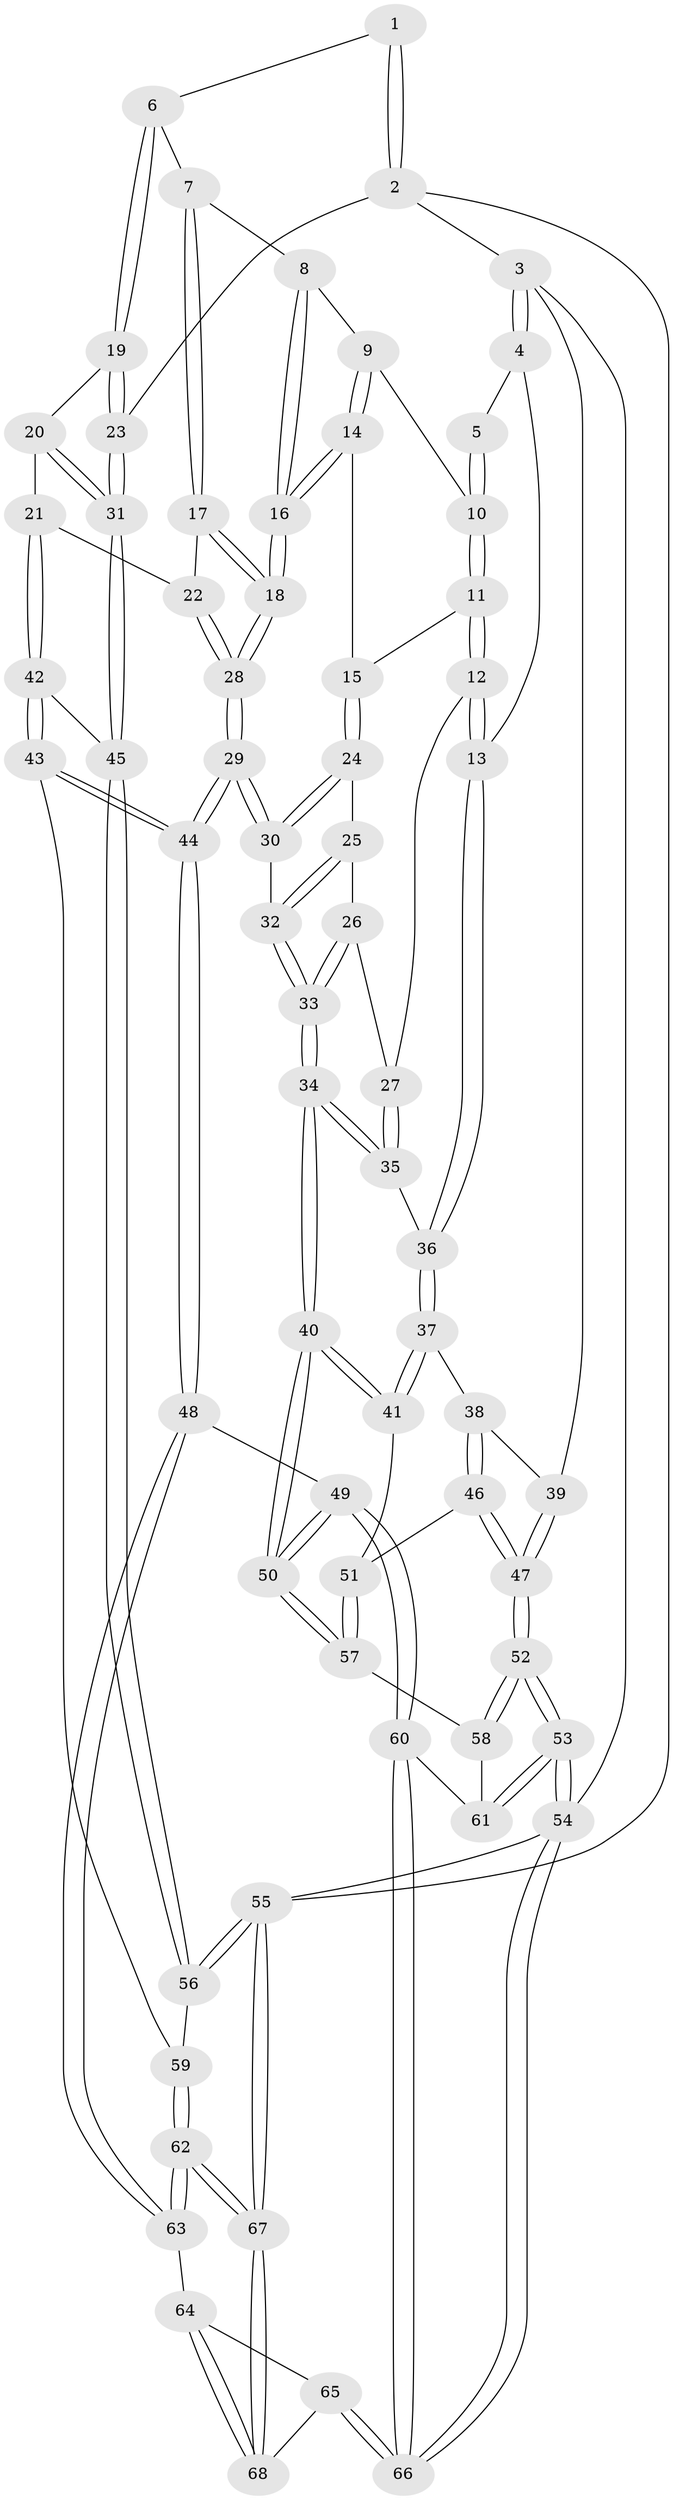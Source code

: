 // Generated by graph-tools (version 1.1) at 2025/50/03/09/25 03:50:58]
// undirected, 68 vertices, 167 edges
graph export_dot {
graph [start="1"]
  node [color=gray90,style=filled];
  1 [pos="+0.908507455808535+0"];
  2 [pos="+1+0"];
  3 [pos="+0+0"];
  4 [pos="+0+0"];
  5 [pos="+0.6656910506176085+0"];
  6 [pos="+0.8982641172589982+0.1896818908693961"];
  7 [pos="+0.7678817802799918+0.18879254244201157"];
  8 [pos="+0.719292487441406+0.15600503050012077"];
  9 [pos="+0.6803393679781652+0.1113280459457218"];
  10 [pos="+0.6211391310104933+0"];
  11 [pos="+0.4377813153179873+0.15021094195434218"];
  12 [pos="+0.287017924460502+0.21136290950894376"];
  13 [pos="+0.27637523653820634+0.21144393792953975"];
  14 [pos="+0.6002300577567893+0.26615634771938856"];
  15 [pos="+0.5411927675800251+0.25347566804933747"];
  16 [pos="+0.64806182173041+0.35309466448490173"];
  17 [pos="+0.767156027799464+0.23823861659482357"];
  18 [pos="+0.6510116008409217+0.3684584941593717"];
  19 [pos="+0.91109103054439+0.20094088868071236"];
  20 [pos="+0.9106519445864533+0.28209874347338393"];
  21 [pos="+0.8951872383144762+0.3677194842182699"];
  22 [pos="+0.7896036589319577+0.31966542830626915"];
  23 [pos="+1+0.14529675374998915"];
  24 [pos="+0.5267121524192714+0.33956080819158624"];
  25 [pos="+0.44253257269243185+0.3350436415440879"];
  26 [pos="+0.4214594084461969+0.3323033312932296"];
  27 [pos="+0.40984132448092037+0.3227121001095551"];
  28 [pos="+0.6514466787621546+0.39799378715724826"];
  29 [pos="+0.6473417087184308+0.41046537350470896"];
  30 [pos="+0.5972282859953926+0.39394655732643613"];
  31 [pos="+1+0.3248037758744352"];
  32 [pos="+0.5210849686813668+0.4118255388243403"];
  33 [pos="+0.45590531225376063+0.43882990291600354"];
  34 [pos="+0.42881543579511744+0.5659055738951672"];
  35 [pos="+0.3896566721768801+0.44993025563948175"];
  36 [pos="+0.2700879107106766+0.22150151295750262"];
  37 [pos="+0.20918034779032862+0.3071856791924108"];
  38 [pos="+0.18326239535004954+0.309818842827185"];
  39 [pos="+0+0.0492411732114328"];
  40 [pos="+0.4233825193639752+0.6262665851775505"];
  41 [pos="+0.21531385484852825+0.45799641754547643"];
  42 [pos="+0.9099207238072045+0.41452484931761635"];
  43 [pos="+0.7701453069207784+0.6139723059296611"];
  44 [pos="+0.7070445172017185+0.6290125768659237"];
  45 [pos="+1+0.4167289051402238"];
  46 [pos="+0+0.4146853087847311"];
  47 [pos="+0+0.4142301379639369"];
  48 [pos="+0.640485322532705+0.6946338867696332"];
  49 [pos="+0.46855464522258256+0.7068270720139079"];
  50 [pos="+0.46779852189364535+0.7058485890489823"];
  51 [pos="+0.1216708130925773+0.5482266577209132"];
  52 [pos="+0+0.7229074922311866"];
  53 [pos="+0+0.8716630132777243"];
  54 [pos="+0+1"];
  55 [pos="+1+1"];
  56 [pos="+1+0.7462577445972908"];
  57 [pos="+0.10726752819031742+0.6238004685693569"];
  58 [pos="+0.0665086396291785+0.6929981239569136"];
  59 [pos="+0.7978649215238323+0.6237046857813279"];
  60 [pos="+0.2810681940320067+0.9456798910637407"];
  61 [pos="+0.1702112282959015+0.8243153125629656"];
  62 [pos="+1+1"];
  63 [pos="+0.6664247386308476+0.759425576378236"];
  64 [pos="+0.6540513668540291+0.8221010348554803"];
  65 [pos="+0.47108160171551416+1"];
  66 [pos="+0.2296155664485428+1"];
  67 [pos="+1+1"];
  68 [pos="+0.6538646462302276+1"];
  1 -- 2;
  1 -- 2;
  1 -- 6;
  2 -- 3;
  2 -- 23;
  2 -- 55;
  3 -- 4;
  3 -- 4;
  3 -- 39;
  3 -- 54;
  4 -- 5;
  4 -- 13;
  5 -- 10;
  5 -- 10;
  6 -- 7;
  6 -- 19;
  6 -- 19;
  7 -- 8;
  7 -- 17;
  7 -- 17;
  8 -- 9;
  8 -- 16;
  8 -- 16;
  9 -- 10;
  9 -- 14;
  9 -- 14;
  10 -- 11;
  10 -- 11;
  11 -- 12;
  11 -- 12;
  11 -- 15;
  12 -- 13;
  12 -- 13;
  12 -- 27;
  13 -- 36;
  13 -- 36;
  14 -- 15;
  14 -- 16;
  14 -- 16;
  15 -- 24;
  15 -- 24;
  16 -- 18;
  16 -- 18;
  17 -- 18;
  17 -- 18;
  17 -- 22;
  18 -- 28;
  18 -- 28;
  19 -- 20;
  19 -- 23;
  19 -- 23;
  20 -- 21;
  20 -- 31;
  20 -- 31;
  21 -- 22;
  21 -- 42;
  21 -- 42;
  22 -- 28;
  22 -- 28;
  23 -- 31;
  23 -- 31;
  24 -- 25;
  24 -- 30;
  24 -- 30;
  25 -- 26;
  25 -- 32;
  25 -- 32;
  26 -- 27;
  26 -- 33;
  26 -- 33;
  27 -- 35;
  27 -- 35;
  28 -- 29;
  28 -- 29;
  29 -- 30;
  29 -- 30;
  29 -- 44;
  29 -- 44;
  30 -- 32;
  31 -- 45;
  31 -- 45;
  32 -- 33;
  32 -- 33;
  33 -- 34;
  33 -- 34;
  34 -- 35;
  34 -- 35;
  34 -- 40;
  34 -- 40;
  35 -- 36;
  36 -- 37;
  36 -- 37;
  37 -- 38;
  37 -- 41;
  37 -- 41;
  38 -- 39;
  38 -- 46;
  38 -- 46;
  39 -- 47;
  39 -- 47;
  40 -- 41;
  40 -- 41;
  40 -- 50;
  40 -- 50;
  41 -- 51;
  42 -- 43;
  42 -- 43;
  42 -- 45;
  43 -- 44;
  43 -- 44;
  43 -- 59;
  44 -- 48;
  44 -- 48;
  45 -- 56;
  45 -- 56;
  46 -- 47;
  46 -- 47;
  46 -- 51;
  47 -- 52;
  47 -- 52;
  48 -- 49;
  48 -- 63;
  48 -- 63;
  49 -- 50;
  49 -- 50;
  49 -- 60;
  49 -- 60;
  50 -- 57;
  50 -- 57;
  51 -- 57;
  51 -- 57;
  52 -- 53;
  52 -- 53;
  52 -- 58;
  52 -- 58;
  53 -- 54;
  53 -- 54;
  53 -- 61;
  53 -- 61;
  54 -- 66;
  54 -- 66;
  54 -- 55;
  55 -- 56;
  55 -- 56;
  55 -- 67;
  55 -- 67;
  56 -- 59;
  57 -- 58;
  58 -- 61;
  59 -- 62;
  59 -- 62;
  60 -- 61;
  60 -- 66;
  60 -- 66;
  62 -- 63;
  62 -- 63;
  62 -- 67;
  62 -- 67;
  63 -- 64;
  64 -- 65;
  64 -- 68;
  64 -- 68;
  65 -- 66;
  65 -- 66;
  65 -- 68;
  67 -- 68;
  67 -- 68;
}
